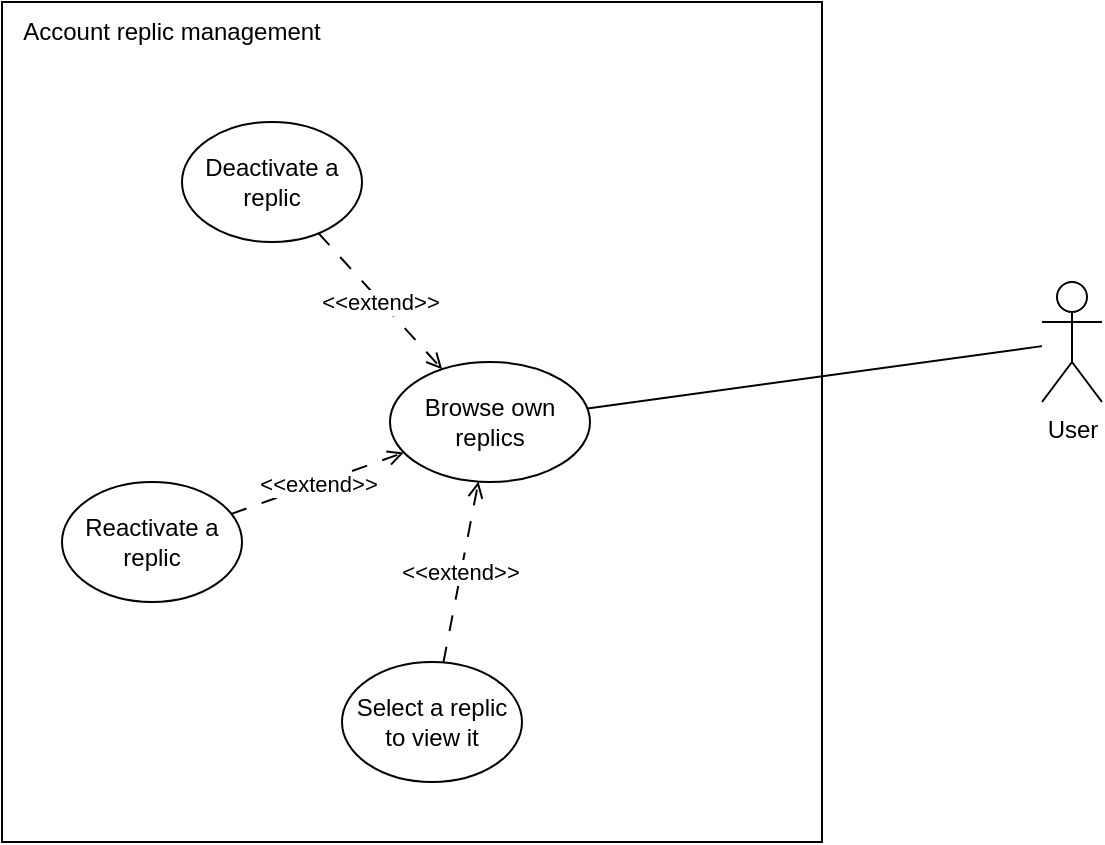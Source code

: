 <mxfile version="28.1.1">
  <diagram name="Page-1" id="e7kKIoJKGaCOnIqf6b-l">
    <mxGraphModel dx="1426" dy="826" grid="1" gridSize="10" guides="1" tooltips="1" connect="1" arrows="1" fold="1" page="1" pageScale="1" pageWidth="827" pageHeight="1169" math="0" shadow="0">
      <root>
        <mxCell id="0" />
        <mxCell id="1" parent="0" />
        <mxCell id="UU5J9lZiVwGgyVD7B0Z8-1" value="" style="rounded=0;whiteSpace=wrap;html=1;" vertex="1" parent="1">
          <mxGeometry x="120" y="160" width="410" height="420" as="geometry" />
        </mxCell>
        <mxCell id="UU5J9lZiVwGgyVD7B0Z8-2" value="Account replic management" style="text;html=1;align=center;verticalAlign=middle;whiteSpace=wrap;rounded=0;" vertex="1" parent="1">
          <mxGeometry x="120" y="160" width="170" height="30" as="geometry" />
        </mxCell>
        <mxCell id="UU5J9lZiVwGgyVD7B0Z8-3" value="Browse own replics" style="ellipse;whiteSpace=wrap;html=1;" vertex="1" parent="1">
          <mxGeometry x="314" y="340" width="100" height="60" as="geometry" />
        </mxCell>
        <mxCell id="UU5J9lZiVwGgyVD7B0Z8-7" style="rounded=0;orthogonalLoop=1;jettySize=auto;html=1;endArrow=none;endFill=0;" edge="1" parent="1" source="UU5J9lZiVwGgyVD7B0Z8-4" target="UU5J9lZiVwGgyVD7B0Z8-3">
          <mxGeometry relative="1" as="geometry" />
        </mxCell>
        <mxCell id="UU5J9lZiVwGgyVD7B0Z8-4" value="User" style="shape=umlActor;verticalLabelPosition=bottom;verticalAlign=top;html=1;" vertex="1" parent="1">
          <mxGeometry x="640" y="300" width="30" height="60" as="geometry" />
        </mxCell>
        <mxCell id="UU5J9lZiVwGgyVD7B0Z8-18" value="&amp;lt;&amp;lt;extend&amp;gt;&amp;gt;" style="rounded=0;orthogonalLoop=1;jettySize=auto;html=1;dashed=1;dashPattern=8 8;endArrow=open;endFill=0;" edge="1" parent="1" source="UU5J9lZiVwGgyVD7B0Z8-8" target="UU5J9lZiVwGgyVD7B0Z8-3">
          <mxGeometry relative="1" as="geometry" />
        </mxCell>
        <mxCell id="UU5J9lZiVwGgyVD7B0Z8-8" value="Deactivate a replic" style="ellipse;whiteSpace=wrap;html=1;" vertex="1" parent="1">
          <mxGeometry x="210" y="220" width="90" height="60" as="geometry" />
        </mxCell>
        <mxCell id="UU5J9lZiVwGgyVD7B0Z8-17" value="&amp;lt;&amp;lt;extend&amp;gt;&amp;gt;" style="rounded=0;orthogonalLoop=1;jettySize=auto;html=1;dashed=1;dashPattern=8 8;endArrow=open;endFill=0;" edge="1" parent="1" source="UU5J9lZiVwGgyVD7B0Z8-9" target="UU5J9lZiVwGgyVD7B0Z8-3">
          <mxGeometry relative="1" as="geometry" />
        </mxCell>
        <mxCell id="UU5J9lZiVwGgyVD7B0Z8-9" value="Reactivate a replic" style="ellipse;whiteSpace=wrap;html=1;" vertex="1" parent="1">
          <mxGeometry x="150" y="400" width="90" height="60" as="geometry" />
        </mxCell>
        <mxCell id="UU5J9lZiVwGgyVD7B0Z8-16" value="&amp;lt;&amp;lt;extend&amp;gt;&amp;gt;" style="rounded=0;orthogonalLoop=1;jettySize=auto;html=1;dashed=1;dashPattern=8 8;endArrow=open;endFill=0;" edge="1" parent="1" source="UU5J9lZiVwGgyVD7B0Z8-14" target="UU5J9lZiVwGgyVD7B0Z8-3">
          <mxGeometry relative="1" as="geometry" />
        </mxCell>
        <mxCell id="UU5J9lZiVwGgyVD7B0Z8-14" value="Select a replic to view it" style="ellipse;whiteSpace=wrap;html=1;" vertex="1" parent="1">
          <mxGeometry x="290" y="490" width="90" height="60" as="geometry" />
        </mxCell>
      </root>
    </mxGraphModel>
  </diagram>
</mxfile>

